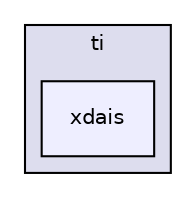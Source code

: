digraph "xdais" {
  compound=true
  node [ fontsize="10", fontname="Helvetica"];
  edge [ labelfontsize="10", labelfontname="Helvetica"];
  subgraph clusterdir_d8790bb4706d0f229ec0c2b7eaec2de0 {
    graph [ bgcolor="#ddddee", pencolor="black", label="ti" fontname="Helvetica", fontsize="10", URL="dir_d8790bb4706d0f229ec0c2b7eaec2de0.html"]
  dir_f594f5e8cc46d3ac5b13e5687e1c8a27 [shape=box, label="xdais", style="filled", fillcolor="#eeeeff", pencolor="black", URL="dir_f594f5e8cc46d3ac5b13e5687e1c8a27.html"];
  }
}
